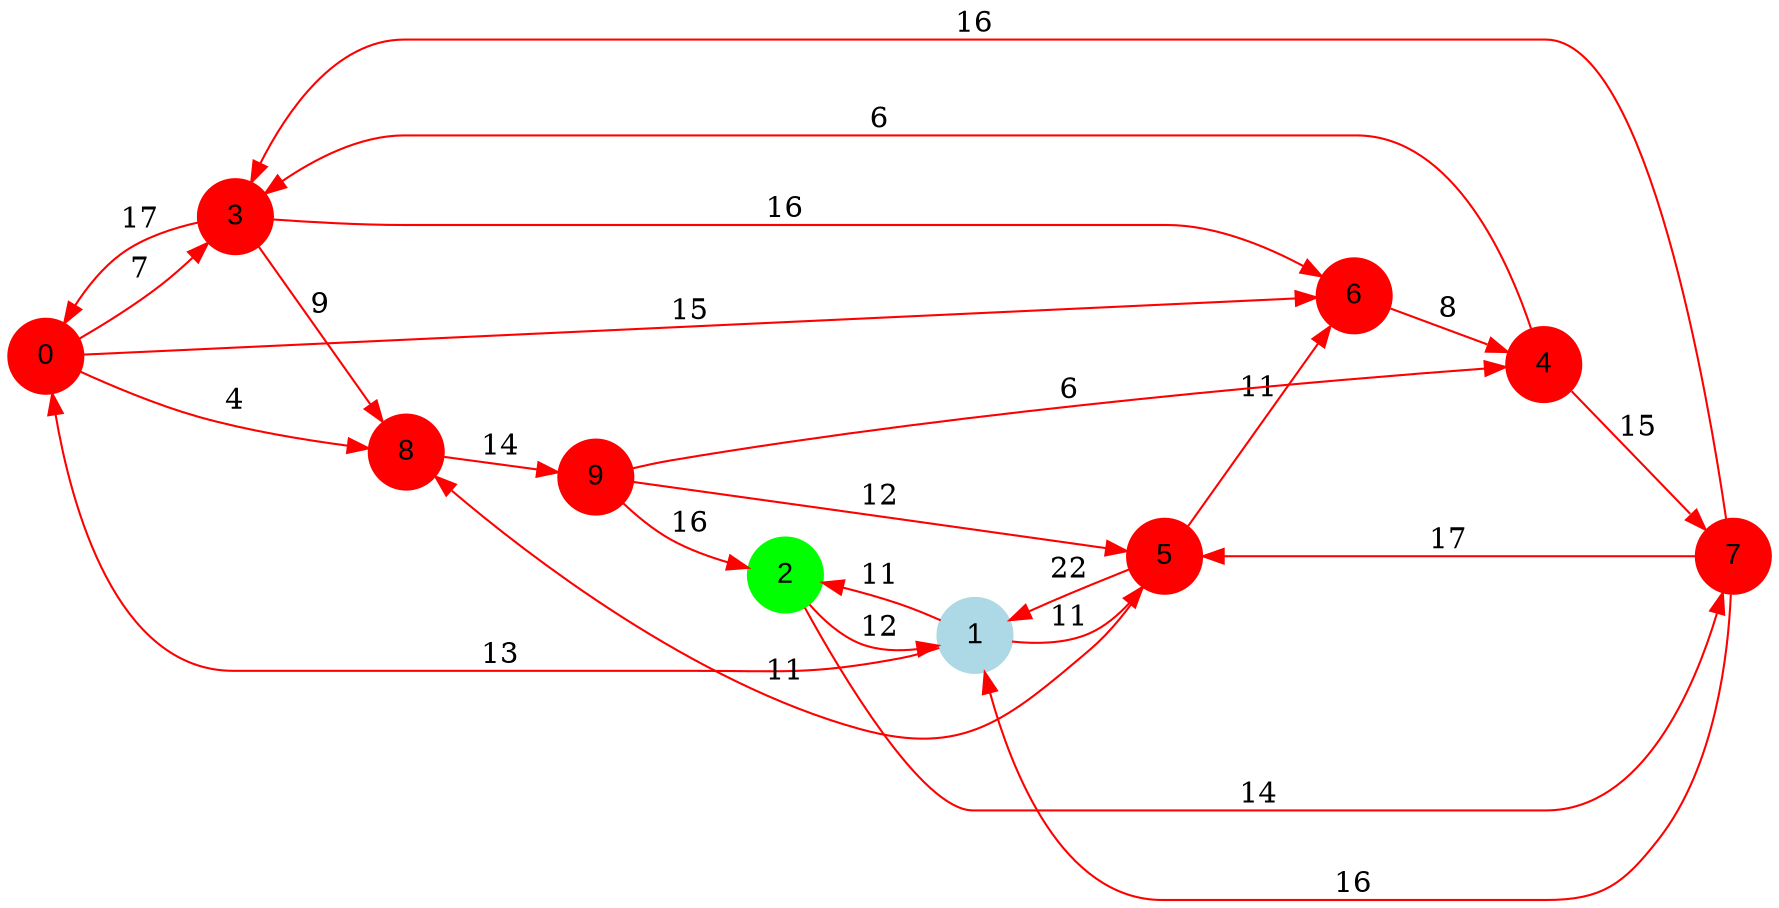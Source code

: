 digraph graphe {
rankdir = LR;
edge [color=red];
0 [fontname="Arial", shape = circle, color=red, style=filled];
1 [fontname="Arial", shape = circle, color=lightblue, style=filled];
2 [fontname="Arial", shape = circle, color=green, style=filled];
3 [fontname="Arial", shape = circle, color=red, style=filled];
4 [fontname="Arial", shape = circle, color=red, style=filled];
5 [fontname="Arial", shape = circle, color=red, style=filled];
6 [fontname="Arial", shape = circle, color=red, style=filled];
7 [fontname="Arial", shape = circle, color=red, style=filled];
8 [fontname="Arial", shape = circle, color=red, style=filled];
9 [fontname="Arial", shape = circle, color=red, style=filled];
	0 -> 3 [label = "7"];
	0 -> 6 [label = "15"];
	0 -> 8 [label = "4"];
	1 -> 0 [label = "13"];
	1 -> 2 [label = "11"];
	1 -> 5 [label = "11"];
	2 -> 1 [label = "12"];
	2 -> 7 [label = "14"];
	3 -> 0 [label = "17"];
	3 -> 6 [label = "16"];
	3 -> 8 [label = "9"];
	4 -> 3 [label = "6"];
	4 -> 7 [label = "15"];
	5 -> 1 [label = "22"];
	5 -> 6 [label = "11"];
	5 -> 8 [label = "11"];
	6 -> 4 [label = "8"];
	7 -> 1 [label = "16"];
	7 -> 3 [label = "16"];
	7 -> 5 [label = "17"];
	8 -> 9 [label = "14"];
	9 -> 2 [label = "16"];
	9 -> 4 [label = "6"];
	9 -> 5 [label = "12"];
}